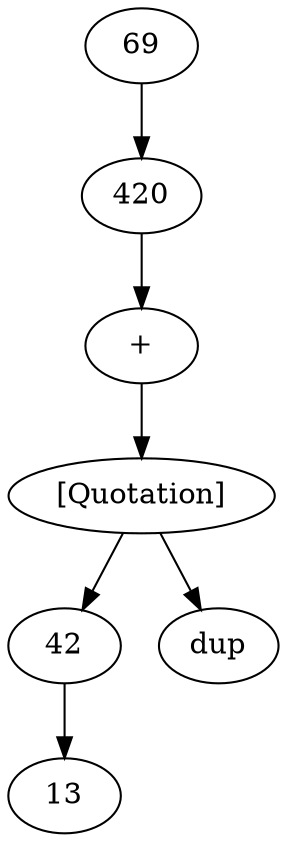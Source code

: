 digraph exampleConcatenativeLanguage {
	//node [color=lightgreen, style=filled];
	"69" -> "420";
	"420" -> "+";
	"+" -> "[Quotation]";
	"[Quotation]" -> "42";
	"42" -> "13";
	"[Quotation]" -> "dup";
}
